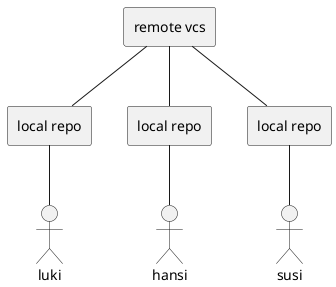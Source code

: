 @startuml
rectangle "remote vcs" as vcs
rectangle "local repo" as repo1
rectangle "local repo" as repo2
rectangle "local repo" as repo3

actor hansi
actor luki
actor susi
susi -up- repo1
hansi -up- repo3
luki -up-repo2

repo1 -up- vcs
repo2 -up- vcs
repo3 -up- vcs
@enduml